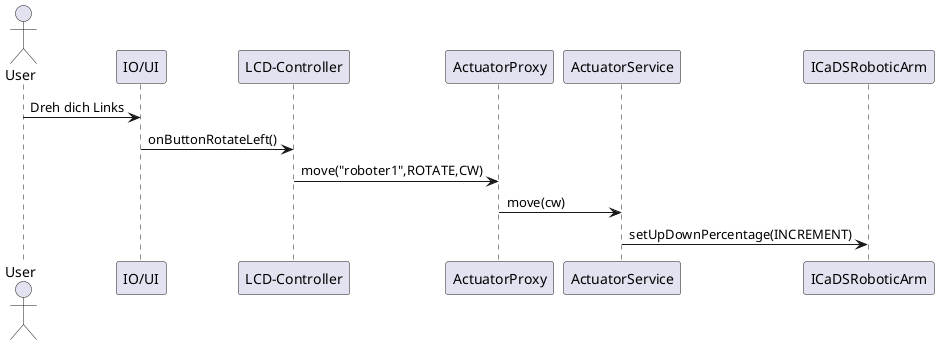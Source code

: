 @startuml
actor User

participant "IO/UI" as UI
participant "LCD-Controller" as Ctrl
participant "ActuatorProxy" as Proxy
participant "ActuatorService" as ActCtrl
participant "ICaDSRoboticArm" as RobArm

User -> UI: Dreh dich Links
UI -> Ctrl: onButtonRotateLeft()
Ctrl -> Proxy: move("roboter1",ROTATE,CW)
Proxy -> ActCtrl: move(cw)
ActCtrl -> RobArm: setUpDownPercentage(INCREMENT)
@enduml
